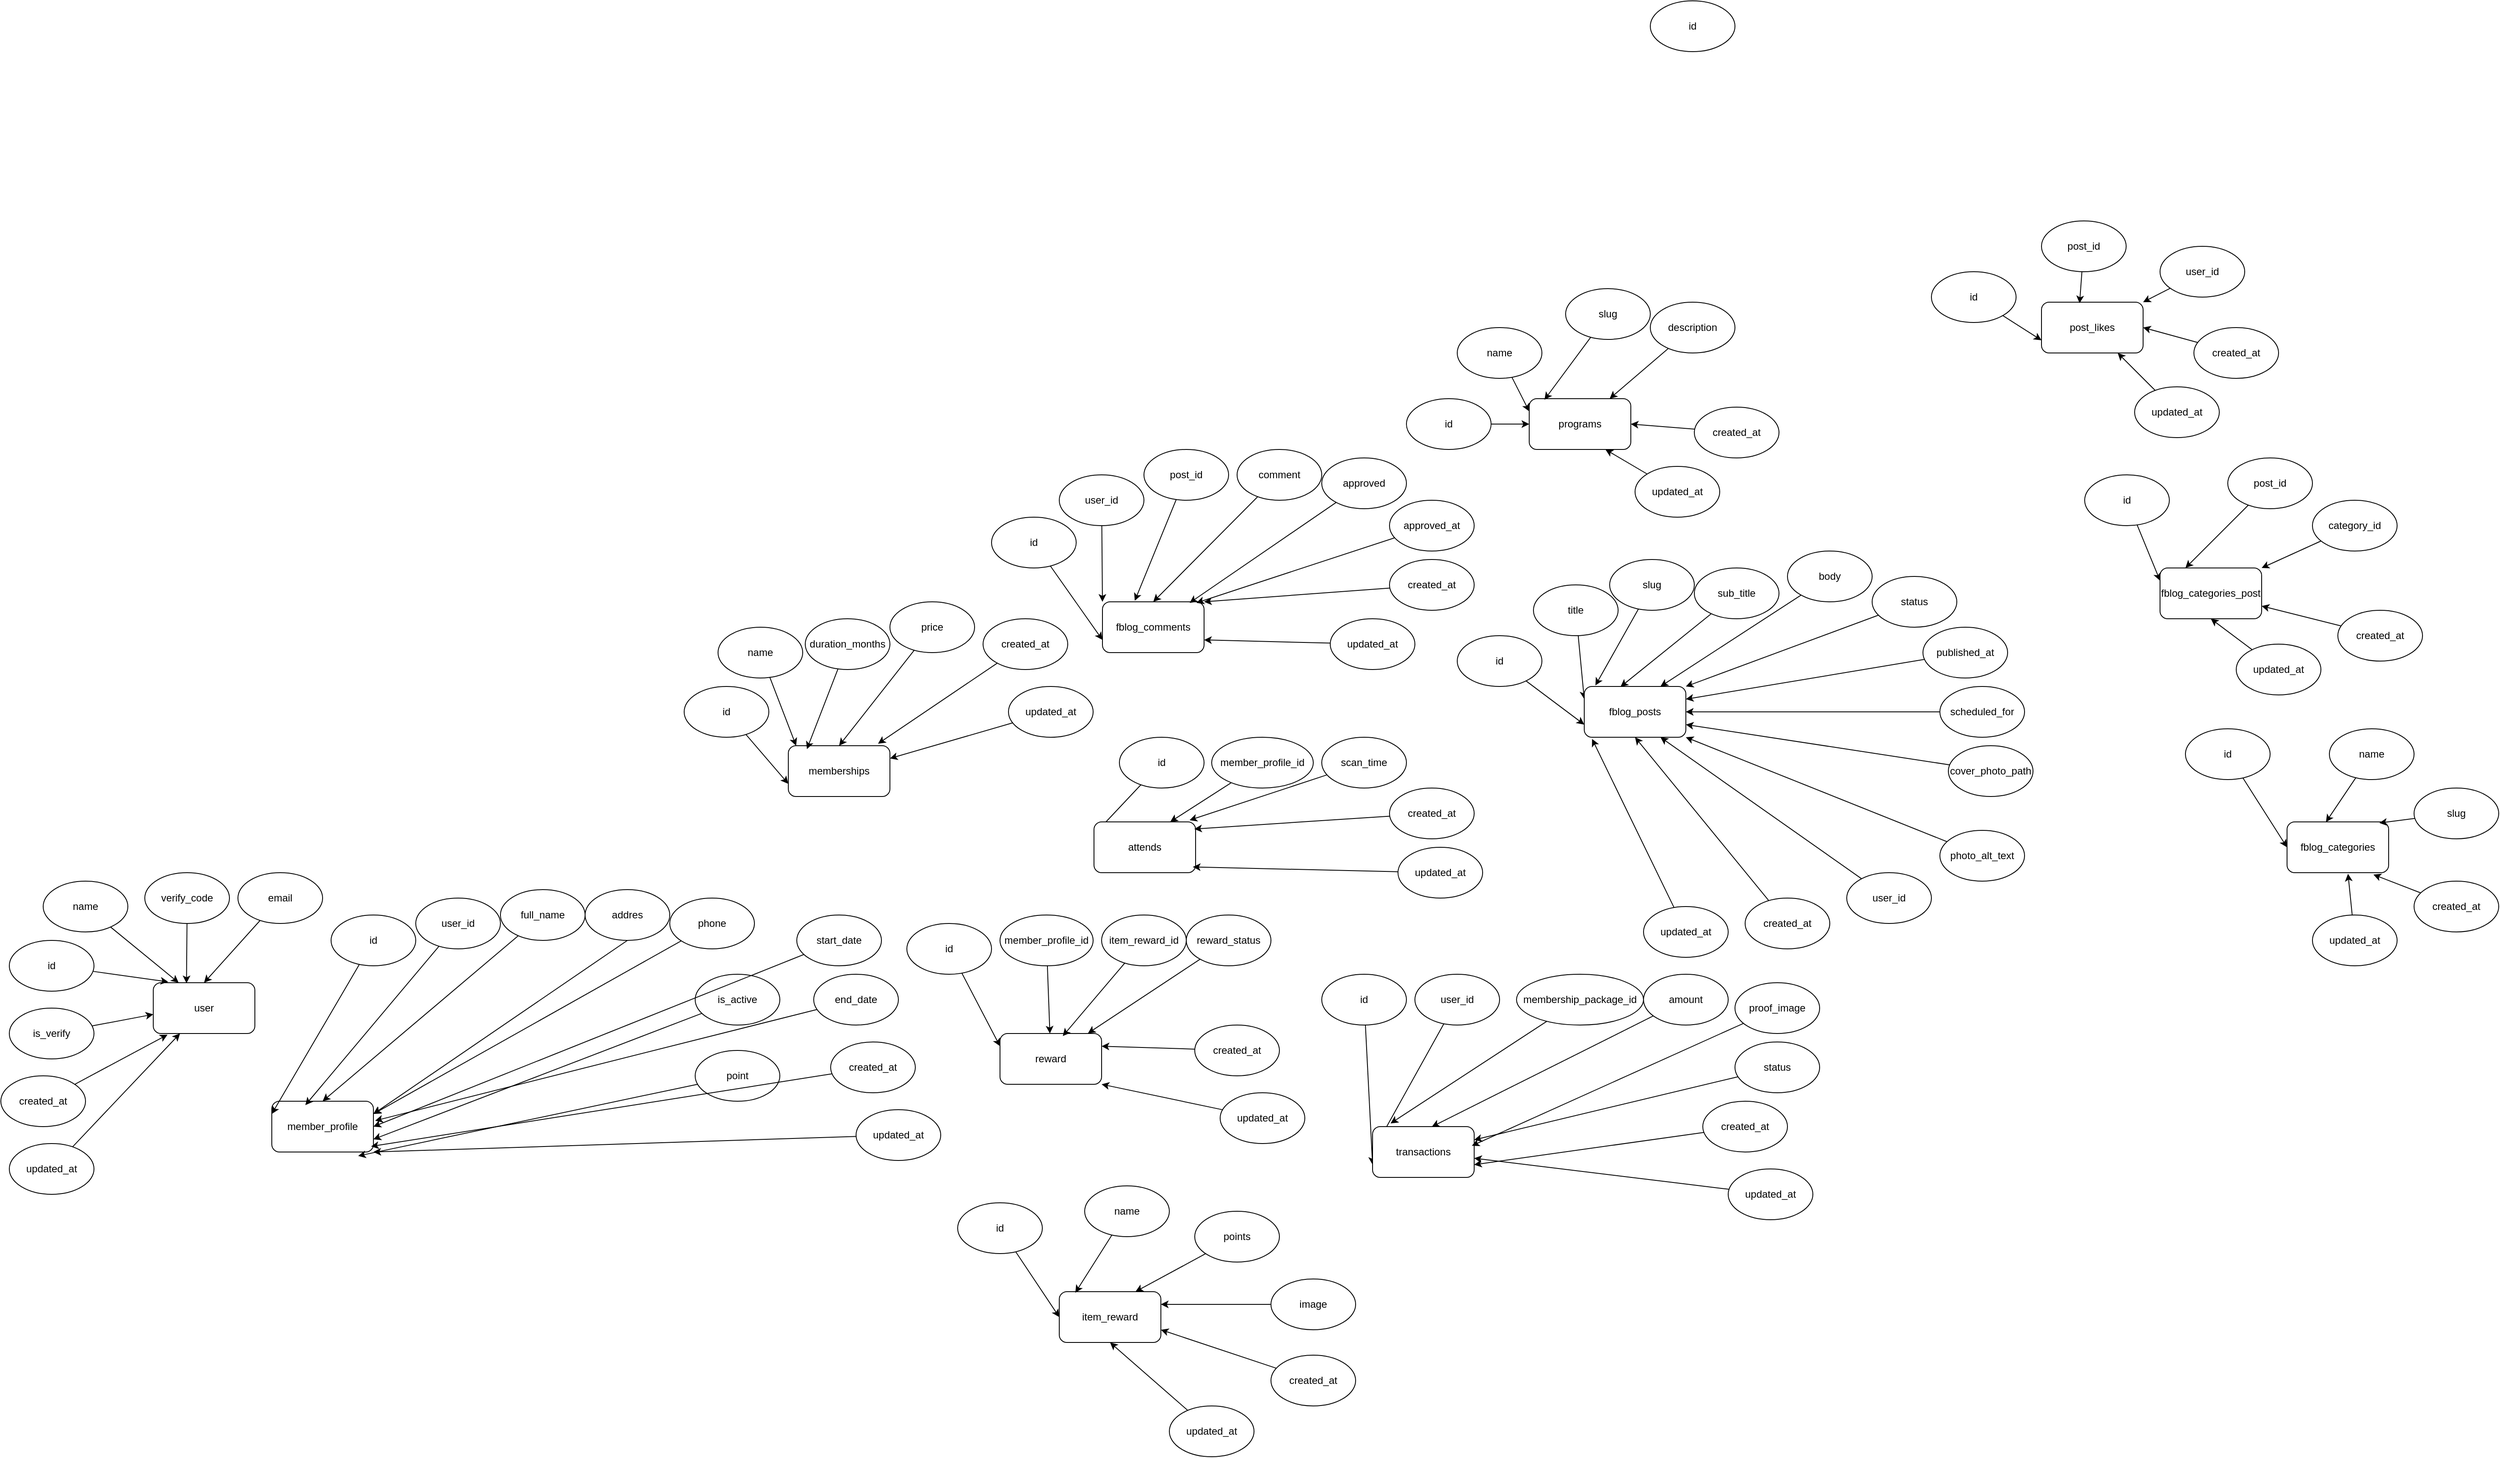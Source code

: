 <mxfile version="27.1.6">
  <diagram name="Halaman-1" id="sII4yR1-26PbtiYNdZBn">
    <mxGraphModel dx="1875" dy="1972" grid="1" gridSize="10" guides="1" tooltips="1" connect="1" arrows="1" fold="1" page="1" pageScale="1" pageWidth="827" pageHeight="1169" math="0" shadow="0">
      <root>
        <mxCell id="0" />
        <mxCell id="1" parent="0" />
        <mxCell id="6OxaUUX_s-rTlsvBRI5T-1" value="user" style="rounded=1;whiteSpace=wrap;html=1;" vertex="1" parent="1">
          <mxGeometry x="200" y="190" width="120" height="60" as="geometry" />
        </mxCell>
        <mxCell id="6OxaUUX_s-rTlsvBRI5T-11" style="rounded=0;orthogonalLoop=1;jettySize=auto;html=1;entryX=0.147;entryY=-0.017;entryDx=0;entryDy=0;entryPerimeter=0;" edge="1" parent="1" source="6OxaUUX_s-rTlsvBRI5T-2" target="6OxaUUX_s-rTlsvBRI5T-1">
          <mxGeometry relative="1" as="geometry">
            <mxPoint x="230" y="200" as="targetPoint" />
          </mxGeometry>
        </mxCell>
        <mxCell id="6OxaUUX_s-rTlsvBRI5T-2" value="id" style="ellipse;whiteSpace=wrap;html=1;" vertex="1" parent="1">
          <mxGeometry x="30" y="140" width="100" height="60" as="geometry" />
        </mxCell>
        <mxCell id="6OxaUUX_s-rTlsvBRI5T-10" style="rounded=0;orthogonalLoop=1;jettySize=auto;html=1;entryX=0.25;entryY=0;entryDx=0;entryDy=0;" edge="1" parent="1" source="6OxaUUX_s-rTlsvBRI5T-3" target="6OxaUUX_s-rTlsvBRI5T-1">
          <mxGeometry relative="1" as="geometry" />
        </mxCell>
        <mxCell id="6OxaUUX_s-rTlsvBRI5T-3" value="name&lt;span style=&quot;color: rgba(0, 0, 0, 0); font-family: monospace; font-size: 0px; text-align: start; text-wrap-mode: nowrap;&quot;&gt;%3CmxGraphModel%3E%3Croot%3E%3CmxCell%20id%3D%220%22%2F%3E%3CmxCell%20id%3D%221%22%20parent%3D%220%22%2F%3E%3CmxCell%20id%3D%222%22%20value%3D%22id%22%20style%3D%22ellipse%3BwhiteSpace%3Dwrap%3Bhtml%3D1%3B%22%20vertex%3D%221%22%20parent%3D%221%22%3E%3CmxGeometry%20x%3D%2270%22%20y%3D%22130%22%20width%3D%22100%22%20height%3D%2260%22%20as%3D%22geometry%22%2F%3E%3C%2FmxCell%3E%3C%2Froot%3E%3C%2FmxGraphModel%3E&lt;/span&gt;" style="ellipse;whiteSpace=wrap;html=1;" vertex="1" parent="1">
          <mxGeometry x="70" y="70" width="100" height="60" as="geometry" />
        </mxCell>
        <mxCell id="6OxaUUX_s-rTlsvBRI5T-9" style="rounded=0;orthogonalLoop=1;jettySize=auto;html=1;entryX=0.5;entryY=0;entryDx=0;entryDy=0;" edge="1" parent="1" source="6OxaUUX_s-rTlsvBRI5T-4" target="6OxaUUX_s-rTlsvBRI5T-1">
          <mxGeometry relative="1" as="geometry" />
        </mxCell>
        <mxCell id="6OxaUUX_s-rTlsvBRI5T-4" value="email" style="ellipse;whiteSpace=wrap;html=1;" vertex="1" parent="1">
          <mxGeometry x="300" y="60" width="100" height="60" as="geometry" />
        </mxCell>
        <mxCell id="6OxaUUX_s-rTlsvBRI5T-5" value="verify_code" style="ellipse;whiteSpace=wrap;html=1;" vertex="1" parent="1">
          <mxGeometry x="190" y="60" width="100" height="60" as="geometry" />
        </mxCell>
        <mxCell id="6OxaUUX_s-rTlsvBRI5T-6" value="is_verify" style="ellipse;whiteSpace=wrap;html=1;" vertex="1" parent="1">
          <mxGeometry x="30" y="220" width="100" height="60" as="geometry" />
        </mxCell>
        <mxCell id="6OxaUUX_s-rTlsvBRI5T-7" value="created_at" style="ellipse;whiteSpace=wrap;html=1;" vertex="1" parent="1">
          <mxGeometry x="20" y="300" width="100" height="60" as="geometry" />
        </mxCell>
        <mxCell id="6OxaUUX_s-rTlsvBRI5T-8" style="rounded=0;orthogonalLoop=1;jettySize=auto;html=1;entryX=0.327;entryY=0.01;entryDx=0;entryDy=0;entryPerimeter=0;" edge="1" parent="1" source="6OxaUUX_s-rTlsvBRI5T-5" target="6OxaUUX_s-rTlsvBRI5T-1">
          <mxGeometry relative="1" as="geometry" />
        </mxCell>
        <mxCell id="6OxaUUX_s-rTlsvBRI5T-12" style="rounded=0;orthogonalLoop=1;jettySize=auto;html=1;entryX=0;entryY=0.623;entryDx=0;entryDy=0;entryPerimeter=0;" edge="1" parent="1" source="6OxaUUX_s-rTlsvBRI5T-6" target="6OxaUUX_s-rTlsvBRI5T-1">
          <mxGeometry relative="1" as="geometry" />
        </mxCell>
        <mxCell id="6OxaUUX_s-rTlsvBRI5T-13" style="rounded=0;orthogonalLoop=1;jettySize=auto;html=1;entryX=0.14;entryY=1.023;entryDx=0;entryDy=0;entryPerimeter=0;" edge="1" parent="1" source="6OxaUUX_s-rTlsvBRI5T-7" target="6OxaUUX_s-rTlsvBRI5T-1">
          <mxGeometry relative="1" as="geometry" />
        </mxCell>
        <mxCell id="6OxaUUX_s-rTlsvBRI5T-14" value="member_profile" style="rounded=1;whiteSpace=wrap;html=1;" vertex="1" parent="1">
          <mxGeometry x="340" y="330" width="120" height="60" as="geometry" />
        </mxCell>
        <mxCell id="6OxaUUX_s-rTlsvBRI5T-28" style="rounded=0;orthogonalLoop=1;jettySize=auto;html=1;entryX=0.33;entryY=0.077;entryDx=0;entryDy=0;entryPerimeter=0;" edge="1" parent="1" source="6OxaUUX_s-rTlsvBRI5T-15" target="6OxaUUX_s-rTlsvBRI5T-14">
          <mxGeometry relative="1" as="geometry" />
        </mxCell>
        <mxCell id="6OxaUUX_s-rTlsvBRI5T-15" value="user_id" style="ellipse;whiteSpace=wrap;html=1;" vertex="1" parent="1">
          <mxGeometry x="510" y="90" width="100" height="60" as="geometry" />
        </mxCell>
        <mxCell id="6OxaUUX_s-rTlsvBRI5T-32" style="rounded=0;orthogonalLoop=1;jettySize=auto;html=1;entryX=1;entryY=0.75;entryDx=0;entryDy=0;" edge="1" parent="1" source="6OxaUUX_s-rTlsvBRI5T-16" target="6OxaUUX_s-rTlsvBRI5T-14">
          <mxGeometry relative="1" as="geometry" />
        </mxCell>
        <mxCell id="6OxaUUX_s-rTlsvBRI5T-16" value="is_active" style="ellipse;whiteSpace=wrap;html=1;" vertex="1" parent="1">
          <mxGeometry x="840" y="180" width="100" height="60" as="geometry" />
        </mxCell>
        <mxCell id="6OxaUUX_s-rTlsvBRI5T-27" style="rounded=0;orthogonalLoop=1;jettySize=auto;html=1;entryX=0;entryY=0.25;entryDx=0;entryDy=0;" edge="1" parent="1" source="6OxaUUX_s-rTlsvBRI5T-17" target="6OxaUUX_s-rTlsvBRI5T-14">
          <mxGeometry relative="1" as="geometry" />
        </mxCell>
        <mxCell id="6OxaUUX_s-rTlsvBRI5T-17" value="id" style="ellipse;whiteSpace=wrap;html=1;" vertex="1" parent="1">
          <mxGeometry x="410" y="110" width="100" height="60" as="geometry" />
        </mxCell>
        <mxCell id="6OxaUUX_s-rTlsvBRI5T-31" style="rounded=0;orthogonalLoop=1;jettySize=auto;html=1;entryX=1;entryY=0.25;entryDx=0;entryDy=0;" edge="1" parent="1" source="6OxaUUX_s-rTlsvBRI5T-18" target="6OxaUUX_s-rTlsvBRI5T-14">
          <mxGeometry relative="1" as="geometry" />
        </mxCell>
        <mxCell id="6OxaUUX_s-rTlsvBRI5T-18" value="phone" style="ellipse;whiteSpace=wrap;html=1;" vertex="1" parent="1">
          <mxGeometry x="810" y="90" width="100" height="60" as="geometry" />
        </mxCell>
        <mxCell id="6OxaUUX_s-rTlsvBRI5T-30" style="rounded=0;orthogonalLoop=1;jettySize=auto;html=1;entryX=1;entryY=0.25;entryDx=0;entryDy=0;exitX=0.5;exitY=1;exitDx=0;exitDy=0;" edge="1" parent="1" source="6OxaUUX_s-rTlsvBRI5T-19" target="6OxaUUX_s-rTlsvBRI5T-14">
          <mxGeometry relative="1" as="geometry" />
        </mxCell>
        <mxCell id="6OxaUUX_s-rTlsvBRI5T-19" value="addres" style="ellipse;whiteSpace=wrap;html=1;" vertex="1" parent="1">
          <mxGeometry x="710" y="80" width="100" height="60" as="geometry" />
        </mxCell>
        <mxCell id="6OxaUUX_s-rTlsvBRI5T-29" style="rounded=0;orthogonalLoop=1;jettySize=auto;html=1;entryX=0.5;entryY=0;entryDx=0;entryDy=0;" edge="1" parent="1" source="6OxaUUX_s-rTlsvBRI5T-20" target="6OxaUUX_s-rTlsvBRI5T-14">
          <mxGeometry relative="1" as="geometry" />
        </mxCell>
        <mxCell id="6OxaUUX_s-rTlsvBRI5T-20" value="full_name" style="ellipse;whiteSpace=wrap;html=1;" vertex="1" parent="1">
          <mxGeometry x="610" y="80" width="100" height="60" as="geometry" />
        </mxCell>
        <mxCell id="6OxaUUX_s-rTlsvBRI5T-52" style="rounded=0;orthogonalLoop=1;jettySize=auto;html=1;entryX=0;entryY=0.25;entryDx=0;entryDy=0;" edge="1" parent="1" source="6OxaUUX_s-rTlsvBRI5T-21" target="6OxaUUX_s-rTlsvBRI5T-38">
          <mxGeometry relative="1" as="geometry" />
        </mxCell>
        <mxCell id="6OxaUUX_s-rTlsvBRI5T-21" value="id" style="ellipse;whiteSpace=wrap;html=1;" vertex="1" parent="1">
          <mxGeometry x="1090" y="120" width="100" height="60" as="geometry" />
        </mxCell>
        <mxCell id="6OxaUUX_s-rTlsvBRI5T-37" style="rounded=0;orthogonalLoop=1;jettySize=auto;html=1;entryX=1;entryY=1;entryDx=0;entryDy=0;" edge="1" parent="1" source="6OxaUUX_s-rTlsvBRI5T-22" target="6OxaUUX_s-rTlsvBRI5T-14">
          <mxGeometry relative="1" as="geometry" />
        </mxCell>
        <mxCell id="6OxaUUX_s-rTlsvBRI5T-22" value="updated_at" style="ellipse;whiteSpace=wrap;html=1;" vertex="1" parent="1">
          <mxGeometry x="1030" y="340" width="100" height="60" as="geometry" />
        </mxCell>
        <mxCell id="6OxaUUX_s-rTlsvBRI5T-23" value="created_at" style="ellipse;whiteSpace=wrap;html=1;" vertex="1" parent="1">
          <mxGeometry x="1000" y="260" width="100" height="60" as="geometry" />
        </mxCell>
        <mxCell id="6OxaUUX_s-rTlsvBRI5T-24" value="end_date" style="ellipse;whiteSpace=wrap;html=1;" vertex="1" parent="1">
          <mxGeometry x="980" y="180" width="100" height="60" as="geometry" />
        </mxCell>
        <mxCell id="6OxaUUX_s-rTlsvBRI5T-34" style="rounded=0;orthogonalLoop=1;jettySize=auto;html=1;entryX=1;entryY=0.5;entryDx=0;entryDy=0;" edge="1" parent="1" source="6OxaUUX_s-rTlsvBRI5T-25" target="6OxaUUX_s-rTlsvBRI5T-14">
          <mxGeometry relative="1" as="geometry" />
        </mxCell>
        <mxCell id="6OxaUUX_s-rTlsvBRI5T-25" value="start_date" style="ellipse;whiteSpace=wrap;html=1;" vertex="1" parent="1">
          <mxGeometry x="960" y="110" width="100" height="60" as="geometry" />
        </mxCell>
        <mxCell id="6OxaUUX_s-rTlsvBRI5T-26" value="point" style="ellipse;whiteSpace=wrap;html=1;" vertex="1" parent="1">
          <mxGeometry x="840" y="270" width="100" height="60" as="geometry" />
        </mxCell>
        <mxCell id="6OxaUUX_s-rTlsvBRI5T-33" style="rounded=0;orthogonalLoop=1;jettySize=auto;html=1;entryX=0.85;entryY=1.077;entryDx=0;entryDy=0;entryPerimeter=0;" edge="1" parent="1" source="6OxaUUX_s-rTlsvBRI5T-26" target="6OxaUUX_s-rTlsvBRI5T-14">
          <mxGeometry relative="1" as="geometry" />
        </mxCell>
        <mxCell id="6OxaUUX_s-rTlsvBRI5T-35" style="rounded=0;orthogonalLoop=1;jettySize=auto;html=1;entryX=1.017;entryY=0.383;entryDx=0;entryDy=0;entryPerimeter=0;" edge="1" parent="1" source="6OxaUUX_s-rTlsvBRI5T-24" target="6OxaUUX_s-rTlsvBRI5T-14">
          <mxGeometry relative="1" as="geometry" />
        </mxCell>
        <mxCell id="6OxaUUX_s-rTlsvBRI5T-36" style="rounded=0;orthogonalLoop=1;jettySize=auto;html=1;entryX=0.977;entryY=0.89;entryDx=0;entryDy=0;entryPerimeter=0;" edge="1" parent="1" source="6OxaUUX_s-rTlsvBRI5T-23" target="6OxaUUX_s-rTlsvBRI5T-14">
          <mxGeometry relative="1" as="geometry" />
        </mxCell>
        <mxCell id="6OxaUUX_s-rTlsvBRI5T-38" value="reward" style="rounded=1;whiteSpace=wrap;html=1;" vertex="1" parent="1">
          <mxGeometry x="1200" y="250" width="120" height="60" as="geometry" />
        </mxCell>
        <mxCell id="6OxaUUX_s-rTlsvBRI5T-51" style="rounded=0;orthogonalLoop=1;jettySize=auto;html=1;" edge="1" parent="1" source="6OxaUUX_s-rTlsvBRI5T-39" target="6OxaUUX_s-rTlsvBRI5T-38">
          <mxGeometry relative="1" as="geometry" />
        </mxCell>
        <mxCell id="6OxaUUX_s-rTlsvBRI5T-39" value="member_profile_id" style="ellipse;whiteSpace=wrap;html=1;" vertex="1" parent="1">
          <mxGeometry x="1200" y="110" width="110" height="60" as="geometry" />
        </mxCell>
        <mxCell id="6OxaUUX_s-rTlsvBRI5T-64" style="rounded=0;orthogonalLoop=1;jettySize=auto;html=1;entryX=0;entryY=0.5;entryDx=0;entryDy=0;" edge="1" parent="1" source="6OxaUUX_s-rTlsvBRI5T-40" target="6OxaUUX_s-rTlsvBRI5T-53">
          <mxGeometry relative="1" as="geometry" />
        </mxCell>
        <mxCell id="6OxaUUX_s-rTlsvBRI5T-40" value="user_id" style="ellipse;whiteSpace=wrap;html=1;" vertex="1" parent="1">
          <mxGeometry x="1690" y="180" width="100" height="60" as="geometry" />
        </mxCell>
        <mxCell id="6OxaUUX_s-rTlsvBRI5T-41" value="duration_months" style="ellipse;whiteSpace=wrap;html=1;" vertex="1" parent="1">
          <mxGeometry x="970" y="-240" width="100" height="60" as="geometry" />
        </mxCell>
        <mxCell id="6OxaUUX_s-rTlsvBRI5T-63" style="rounded=0;orthogonalLoop=1;jettySize=auto;html=1;entryX=0;entryY=0.75;entryDx=0;entryDy=0;" edge="1" parent="1" source="6OxaUUX_s-rTlsvBRI5T-42" target="6OxaUUX_s-rTlsvBRI5T-53">
          <mxGeometry relative="1" as="geometry" />
        </mxCell>
        <mxCell id="6OxaUUX_s-rTlsvBRI5T-42" value="id" style="ellipse;whiteSpace=wrap;html=1;" vertex="1" parent="1">
          <mxGeometry x="1580" y="180" width="100" height="60" as="geometry" />
        </mxCell>
        <mxCell id="6OxaUUX_s-rTlsvBRI5T-43" value="reward_status" style="ellipse;whiteSpace=wrap;html=1;" vertex="1" parent="1">
          <mxGeometry x="1420" y="110" width="100" height="60" as="geometry" />
        </mxCell>
        <mxCell id="6OxaUUX_s-rTlsvBRI5T-44" value="item_reward_id" style="ellipse;whiteSpace=wrap;html=1;" vertex="1" parent="1">
          <mxGeometry x="1320" y="110" width="100" height="60" as="geometry" />
        </mxCell>
        <mxCell id="6OxaUUX_s-rTlsvBRI5T-48" style="rounded=0;orthogonalLoop=1;jettySize=auto;html=1;entryX=1;entryY=1;entryDx=0;entryDy=0;" edge="1" parent="1" source="6OxaUUX_s-rTlsvBRI5T-45" target="6OxaUUX_s-rTlsvBRI5T-38">
          <mxGeometry relative="1" as="geometry" />
        </mxCell>
        <mxCell id="6OxaUUX_s-rTlsvBRI5T-45" value="updated_at" style="ellipse;whiteSpace=wrap;html=1;" vertex="1" parent="1">
          <mxGeometry x="1460" y="320" width="100" height="60" as="geometry" />
        </mxCell>
        <mxCell id="6OxaUUX_s-rTlsvBRI5T-47" style="rounded=0;orthogonalLoop=1;jettySize=auto;html=1;entryX=1;entryY=0.25;entryDx=0;entryDy=0;" edge="1" parent="1" source="6OxaUUX_s-rTlsvBRI5T-46" target="6OxaUUX_s-rTlsvBRI5T-38">
          <mxGeometry relative="1" as="geometry" />
        </mxCell>
        <mxCell id="6OxaUUX_s-rTlsvBRI5T-46" value="created_at" style="ellipse;whiteSpace=wrap;html=1;" vertex="1" parent="1">
          <mxGeometry x="1430" y="240" width="100" height="60" as="geometry" />
        </mxCell>
        <mxCell id="6OxaUUX_s-rTlsvBRI5T-49" style="rounded=0;orthogonalLoop=1;jettySize=auto;html=1;entryX=0.865;entryY=-0.003;entryDx=0;entryDy=0;entryPerimeter=0;" edge="1" parent="1" source="6OxaUUX_s-rTlsvBRI5T-43" target="6OxaUUX_s-rTlsvBRI5T-38">
          <mxGeometry relative="1" as="geometry" />
        </mxCell>
        <mxCell id="6OxaUUX_s-rTlsvBRI5T-50" style="rounded=0;orthogonalLoop=1;jettySize=auto;html=1;entryX=0.618;entryY=0.05;entryDx=0;entryDy=0;entryPerimeter=0;" edge="1" parent="1" source="6OxaUUX_s-rTlsvBRI5T-44" target="6OxaUUX_s-rTlsvBRI5T-38">
          <mxGeometry relative="1" as="geometry" />
        </mxCell>
        <mxCell id="6OxaUUX_s-rTlsvBRI5T-53" value="transactions" style="rounded=1;whiteSpace=wrap;html=1;" vertex="1" parent="1">
          <mxGeometry x="1640" y="360" width="120" height="60" as="geometry" />
        </mxCell>
        <mxCell id="6OxaUUX_s-rTlsvBRI5T-54" value="post_id" style="ellipse;whiteSpace=wrap;html=1;" vertex="1" parent="1">
          <mxGeometry x="1370" y="-440" width="100" height="60" as="geometry" />
        </mxCell>
        <mxCell id="6OxaUUX_s-rTlsvBRI5T-89" style="rounded=0;orthogonalLoop=1;jettySize=auto;html=1;entryX=0.5;entryY=0;entryDx=0;entryDy=0;" edge="1" parent="1" source="6OxaUUX_s-rTlsvBRI5T-55" target="6OxaUUX_s-rTlsvBRI5T-71">
          <mxGeometry relative="1" as="geometry" />
        </mxCell>
        <mxCell id="6OxaUUX_s-rTlsvBRI5T-55" value="price" style="ellipse;whiteSpace=wrap;html=1;" vertex="1" parent="1">
          <mxGeometry x="1070" y="-260" width="100" height="60" as="geometry" />
        </mxCell>
        <mxCell id="6OxaUUX_s-rTlsvBRI5T-68" style="rounded=0;orthogonalLoop=1;jettySize=auto;html=1;" edge="1" parent="1" source="6OxaUUX_s-rTlsvBRI5T-57" target="6OxaUUX_s-rTlsvBRI5T-53">
          <mxGeometry relative="1" as="geometry">
            <mxPoint x="1870" y="320" as="targetPoint" />
          </mxGeometry>
        </mxCell>
        <mxCell id="6OxaUUX_s-rTlsvBRI5T-57" value="status" style="ellipse;whiteSpace=wrap;html=1;" vertex="1" parent="1">
          <mxGeometry x="2068" y="260" width="100" height="60" as="geometry" />
        </mxCell>
        <mxCell id="6OxaUUX_s-rTlsvBRI5T-58" value="proof_image" style="ellipse;whiteSpace=wrap;html=1;" vertex="1" parent="1">
          <mxGeometry x="2068" y="190" width="100" height="60" as="geometry" />
        </mxCell>
        <mxCell id="6OxaUUX_s-rTlsvBRI5T-59" value="amount" style="ellipse;whiteSpace=wrap;html=1;" vertex="1" parent="1">
          <mxGeometry x="1960" y="180" width="100" height="60" as="geometry" />
        </mxCell>
        <mxCell id="6OxaUUX_s-rTlsvBRI5T-60" value="membership_package_id" style="ellipse;whiteSpace=wrap;html=1;" vertex="1" parent="1">
          <mxGeometry x="1810" y="180" width="150" height="60" as="geometry" />
        </mxCell>
        <mxCell id="6OxaUUX_s-rTlsvBRI5T-69" style="rounded=0;orthogonalLoop=1;jettySize=auto;html=1;entryX=1;entryY=0.75;entryDx=0;entryDy=0;" edge="1" parent="1" source="6OxaUUX_s-rTlsvBRI5T-61" target="6OxaUUX_s-rTlsvBRI5T-53">
          <mxGeometry relative="1" as="geometry" />
        </mxCell>
        <mxCell id="6OxaUUX_s-rTlsvBRI5T-61" value="created_at" style="ellipse;whiteSpace=wrap;html=1;" vertex="1" parent="1">
          <mxGeometry x="2030" y="330" width="100" height="60" as="geometry" />
        </mxCell>
        <mxCell id="6OxaUUX_s-rTlsvBRI5T-70" style="rounded=0;orthogonalLoop=1;jettySize=auto;html=1;" edge="1" parent="1" source="6OxaUUX_s-rTlsvBRI5T-62" target="6OxaUUX_s-rTlsvBRI5T-53">
          <mxGeometry relative="1" as="geometry" />
        </mxCell>
        <mxCell id="6OxaUUX_s-rTlsvBRI5T-62" value="updated_at" style="ellipse;whiteSpace=wrap;html=1;" vertex="1" parent="1">
          <mxGeometry x="2060" y="410" width="100" height="60" as="geometry" />
        </mxCell>
        <mxCell id="6OxaUUX_s-rTlsvBRI5T-65" style="rounded=0;orthogonalLoop=1;jettySize=auto;html=1;entryX=0.177;entryY=-0.063;entryDx=0;entryDy=0;entryPerimeter=0;" edge="1" parent="1" source="6OxaUUX_s-rTlsvBRI5T-60" target="6OxaUUX_s-rTlsvBRI5T-53">
          <mxGeometry relative="1" as="geometry" />
        </mxCell>
        <mxCell id="6OxaUUX_s-rTlsvBRI5T-66" style="rounded=0;orthogonalLoop=1;jettySize=auto;html=1;entryX=0.583;entryY=0.003;entryDx=0;entryDy=0;entryPerimeter=0;" edge="1" parent="1" source="6OxaUUX_s-rTlsvBRI5T-59" target="6OxaUUX_s-rTlsvBRI5T-53">
          <mxGeometry relative="1" as="geometry" />
        </mxCell>
        <mxCell id="6OxaUUX_s-rTlsvBRI5T-67" style="rounded=0;orthogonalLoop=1;jettySize=auto;html=1;entryX=0.977;entryY=0.377;entryDx=0;entryDy=0;entryPerimeter=0;" edge="1" parent="1" source="6OxaUUX_s-rTlsvBRI5T-58" target="6OxaUUX_s-rTlsvBRI5T-53">
          <mxGeometry relative="1" as="geometry" />
        </mxCell>
        <mxCell id="6OxaUUX_s-rTlsvBRI5T-71" value="memberships" style="rounded=1;whiteSpace=wrap;html=1;" vertex="1" parent="1">
          <mxGeometry x="950" y="-90" width="120" height="60" as="geometry" />
        </mxCell>
        <mxCell id="6OxaUUX_s-rTlsvBRI5T-86" style="rounded=0;orthogonalLoop=1;jettySize=auto;html=1;entryX=0;entryY=0.75;entryDx=0;entryDy=0;" edge="1" parent="1" source="6OxaUUX_s-rTlsvBRI5T-72" target="6OxaUUX_s-rTlsvBRI5T-71">
          <mxGeometry relative="1" as="geometry" />
        </mxCell>
        <mxCell id="6OxaUUX_s-rTlsvBRI5T-72" value="id" style="ellipse;whiteSpace=wrap;html=1;" vertex="1" parent="1">
          <mxGeometry x="827" y="-160" width="100" height="60" as="geometry" />
        </mxCell>
        <mxCell id="6OxaUUX_s-rTlsvBRI5T-87" style="rounded=0;orthogonalLoop=1;jettySize=auto;html=1;entryX=0.077;entryY=0;entryDx=0;entryDy=0;entryPerimeter=0;" edge="1" parent="1" source="6OxaUUX_s-rTlsvBRI5T-73" target="6OxaUUX_s-rTlsvBRI5T-71">
          <mxGeometry relative="1" as="geometry" />
        </mxCell>
        <mxCell id="6OxaUUX_s-rTlsvBRI5T-73" value="name&lt;span style=&quot;color: rgba(0, 0, 0, 0); font-family: monospace; font-size: 0px; text-align: start; text-wrap-mode: nowrap;&quot;&gt;%3CmxGraphModel%3E%3Croot%3E%3CmxCell%20id%3D%220%22%2F%3E%3CmxCell%20id%3D%221%22%20parent%3D%220%22%2F%3E%3CmxCell%20id%3D%222%22%20value%3D%22id%22%20style%3D%22ellipse%3BwhiteSpace%3Dwrap%3Bhtml%3D1%3B%22%20vertex%3D%221%22%20parent%3D%221%22%3E%3CmxGeometry%20x%3D%2270%22%20y%3D%22130%22%20width%3D%22100%22%20height%3D%2260%22%20as%3D%22geometry%22%2F%3E%3C%2FmxCell%3E%3C%2Froot%3E%3C%2FmxGraphModel%3E&lt;/span&gt;" style="ellipse;whiteSpace=wrap;html=1;" vertex="1" parent="1">
          <mxGeometry x="867" y="-230" width="100" height="60" as="geometry" />
        </mxCell>
        <mxCell id="6OxaUUX_s-rTlsvBRI5T-75" style="rounded=0;orthogonalLoop=1;jettySize=auto;html=1;" edge="1" parent="1" source="6OxaUUX_s-rTlsvBRI5T-74" target="6OxaUUX_s-rTlsvBRI5T-1">
          <mxGeometry relative="1" as="geometry" />
        </mxCell>
        <mxCell id="6OxaUUX_s-rTlsvBRI5T-74" value="updated_at" style="ellipse;whiteSpace=wrap;html=1;" vertex="1" parent="1">
          <mxGeometry x="30" y="380" width="100" height="60" as="geometry" />
        </mxCell>
        <mxCell id="6OxaUUX_s-rTlsvBRI5T-116" style="rounded=0;orthogonalLoop=1;jettySize=auto;html=1;entryX=0.5;entryY=0;entryDx=0;entryDy=0;" edge="1" parent="1" source="6OxaUUX_s-rTlsvBRI5T-76" target="6OxaUUX_s-rTlsvBRI5T-98">
          <mxGeometry relative="1" as="geometry" />
        </mxCell>
        <mxCell id="6OxaUUX_s-rTlsvBRI5T-76" value="comment" style="ellipse;whiteSpace=wrap;html=1;" vertex="1" parent="1">
          <mxGeometry x="1480" y="-440" width="100" height="60" as="geometry" />
        </mxCell>
        <mxCell id="6OxaUUX_s-rTlsvBRI5T-114" style="rounded=0;orthogonalLoop=1;jettySize=auto;html=1;entryX=0;entryY=0;entryDx=0;entryDy=0;" edge="1" parent="1" source="6OxaUUX_s-rTlsvBRI5T-77" target="6OxaUUX_s-rTlsvBRI5T-98">
          <mxGeometry relative="1" as="geometry" />
        </mxCell>
        <mxCell id="6OxaUUX_s-rTlsvBRI5T-77" value="user_id" style="ellipse;whiteSpace=wrap;html=1;" vertex="1" parent="1">
          <mxGeometry x="1270" y="-410" width="100" height="60" as="geometry" />
        </mxCell>
        <mxCell id="6OxaUUX_s-rTlsvBRI5T-78" value="scan_time" style="ellipse;whiteSpace=wrap;html=1;" vertex="1" parent="1">
          <mxGeometry x="1580" y="-100" width="100" height="60" as="geometry" />
        </mxCell>
        <mxCell id="6OxaUUX_s-rTlsvBRI5T-79" value="updated_at" style="ellipse;whiteSpace=wrap;html=1;" vertex="1" parent="1">
          <mxGeometry x="1670" y="30" width="100" height="60" as="geometry" />
        </mxCell>
        <mxCell id="6OxaUUX_s-rTlsvBRI5T-80" value="created_at" style="ellipse;whiteSpace=wrap;html=1;" vertex="1" parent="1">
          <mxGeometry x="1660" y="-40" width="100" height="60" as="geometry" />
        </mxCell>
        <mxCell id="6OxaUUX_s-rTlsvBRI5T-113" style="rounded=0;orthogonalLoop=1;jettySize=auto;html=1;entryX=0;entryY=0.75;entryDx=0;entryDy=0;" edge="1" parent="1" source="6OxaUUX_s-rTlsvBRI5T-81" target="6OxaUUX_s-rTlsvBRI5T-98">
          <mxGeometry relative="1" as="geometry" />
        </mxCell>
        <mxCell id="6OxaUUX_s-rTlsvBRI5T-81" value="id" style="ellipse;whiteSpace=wrap;html=1;" vertex="1" parent="1">
          <mxGeometry x="1190" y="-360" width="100" height="60" as="geometry" />
        </mxCell>
        <mxCell id="6OxaUUX_s-rTlsvBRI5T-93" style="rounded=0;orthogonalLoop=1;jettySize=auto;html=1;entryX=0;entryY=0.25;entryDx=0;entryDy=0;" edge="1" parent="1" source="6OxaUUX_s-rTlsvBRI5T-82" target="6OxaUUX_s-rTlsvBRI5T-92">
          <mxGeometry relative="1" as="geometry" />
        </mxCell>
        <mxCell id="6OxaUUX_s-rTlsvBRI5T-82" value="id" style="ellipse;whiteSpace=wrap;html=1;" vertex="1" parent="1">
          <mxGeometry x="1341" y="-100" width="100" height="60" as="geometry" />
        </mxCell>
        <mxCell id="6OxaUUX_s-rTlsvBRI5T-94" style="rounded=0;orthogonalLoop=1;jettySize=auto;html=1;entryX=0.75;entryY=0;entryDx=0;entryDy=0;" edge="1" parent="1" source="6OxaUUX_s-rTlsvBRI5T-83" target="6OxaUUX_s-rTlsvBRI5T-92">
          <mxGeometry relative="1" as="geometry" />
        </mxCell>
        <mxCell id="6OxaUUX_s-rTlsvBRI5T-83" value="member_profile_id" style="ellipse;whiteSpace=wrap;html=1;" vertex="1" parent="1">
          <mxGeometry x="1450" y="-100" width="120" height="60" as="geometry" />
        </mxCell>
        <mxCell id="6OxaUUX_s-rTlsvBRI5T-84" value="created_at" style="ellipse;whiteSpace=wrap;html=1;" vertex="1" parent="1">
          <mxGeometry x="1180" y="-240" width="100" height="60" as="geometry" />
        </mxCell>
        <mxCell id="6OxaUUX_s-rTlsvBRI5T-91" style="rounded=0;orthogonalLoop=1;jettySize=auto;html=1;entryX=1;entryY=0.25;entryDx=0;entryDy=0;" edge="1" parent="1" source="6OxaUUX_s-rTlsvBRI5T-85" target="6OxaUUX_s-rTlsvBRI5T-71">
          <mxGeometry relative="1" as="geometry" />
        </mxCell>
        <mxCell id="6OxaUUX_s-rTlsvBRI5T-85" value="updated_at" style="ellipse;whiteSpace=wrap;html=1;" vertex="1" parent="1">
          <mxGeometry x="1210" y="-160" width="100" height="60" as="geometry" />
        </mxCell>
        <mxCell id="6OxaUUX_s-rTlsvBRI5T-88" style="rounded=0;orthogonalLoop=1;jettySize=auto;html=1;entryX=0.183;entryY=0.067;entryDx=0;entryDy=0;entryPerimeter=0;" edge="1" parent="1" source="6OxaUUX_s-rTlsvBRI5T-41" target="6OxaUUX_s-rTlsvBRI5T-71">
          <mxGeometry relative="1" as="geometry" />
        </mxCell>
        <mxCell id="6OxaUUX_s-rTlsvBRI5T-90" style="rounded=0;orthogonalLoop=1;jettySize=auto;html=1;entryX=0.883;entryY=-0.04;entryDx=0;entryDy=0;entryPerimeter=0;" edge="1" parent="1" source="6OxaUUX_s-rTlsvBRI5T-84" target="6OxaUUX_s-rTlsvBRI5T-71">
          <mxGeometry relative="1" as="geometry" />
        </mxCell>
        <mxCell id="6OxaUUX_s-rTlsvBRI5T-92" value="attends" style="rounded=1;whiteSpace=wrap;html=1;" vertex="1" parent="1">
          <mxGeometry x="1311" width="120" height="60" as="geometry" />
        </mxCell>
        <mxCell id="6OxaUUX_s-rTlsvBRI5T-95" style="rounded=0;orthogonalLoop=1;jettySize=auto;html=1;entryX=0.94;entryY=-0.033;entryDx=0;entryDy=0;entryPerimeter=0;" edge="1" parent="1" source="6OxaUUX_s-rTlsvBRI5T-78" target="6OxaUUX_s-rTlsvBRI5T-92">
          <mxGeometry relative="1" as="geometry" />
        </mxCell>
        <mxCell id="6OxaUUX_s-rTlsvBRI5T-96" style="rounded=0;orthogonalLoop=1;jettySize=auto;html=1;entryX=0.987;entryY=0.14;entryDx=0;entryDy=0;entryPerimeter=0;" edge="1" parent="1" source="6OxaUUX_s-rTlsvBRI5T-80" target="6OxaUUX_s-rTlsvBRI5T-92">
          <mxGeometry relative="1" as="geometry" />
        </mxCell>
        <mxCell id="6OxaUUX_s-rTlsvBRI5T-97" style="rounded=0;orthogonalLoop=1;jettySize=auto;html=1;entryX=0.973;entryY=0.887;entryDx=0;entryDy=0;entryPerimeter=0;" edge="1" parent="1" source="6OxaUUX_s-rTlsvBRI5T-79" target="6OxaUUX_s-rTlsvBRI5T-92">
          <mxGeometry relative="1" as="geometry" />
        </mxCell>
        <mxCell id="6OxaUUX_s-rTlsvBRI5T-98" value="fblog_comments" style="rounded=1;whiteSpace=wrap;html=1;" vertex="1" parent="1">
          <mxGeometry x="1321" y="-260" width="120" height="60" as="geometry" />
        </mxCell>
        <mxCell id="6OxaUUX_s-rTlsvBRI5T-133" style="rounded=0;orthogonalLoop=1;jettySize=auto;html=1;entryX=0.75;entryY=0;entryDx=0;entryDy=0;" edge="1" parent="1" source="6OxaUUX_s-rTlsvBRI5T-99" target="6OxaUUX_s-rTlsvBRI5T-121">
          <mxGeometry relative="1" as="geometry" />
        </mxCell>
        <mxCell id="6OxaUUX_s-rTlsvBRI5T-99" value="body" style="ellipse;whiteSpace=wrap;html=1;" vertex="1" parent="1">
          <mxGeometry x="2130" y="-320" width="100" height="60" as="geometry" />
        </mxCell>
        <mxCell id="6OxaUUX_s-rTlsvBRI5T-137" style="rounded=0;orthogonalLoop=1;jettySize=auto;html=1;entryX=1;entryY=0.75;entryDx=0;entryDy=0;" edge="1" parent="1" source="6OxaUUX_s-rTlsvBRI5T-100" target="6OxaUUX_s-rTlsvBRI5T-121">
          <mxGeometry relative="1" as="geometry" />
        </mxCell>
        <mxCell id="6OxaUUX_s-rTlsvBRI5T-100" value="cover_photo_path" style="ellipse;whiteSpace=wrap;html=1;" vertex="1" parent="1">
          <mxGeometry x="2320" y="-90" width="100" height="60" as="geometry" />
        </mxCell>
        <mxCell id="6OxaUUX_s-rTlsvBRI5T-101" value="approved" style="ellipse;whiteSpace=wrap;html=1;" vertex="1" parent="1">
          <mxGeometry x="1580" y="-430" width="100" height="60" as="geometry" />
        </mxCell>
        <mxCell id="6OxaUUX_s-rTlsvBRI5T-102" value="approved_at" style="ellipse;whiteSpace=wrap;html=1;" vertex="1" parent="1">
          <mxGeometry x="1660" y="-380" width="100" height="60" as="geometry" />
        </mxCell>
        <mxCell id="6OxaUUX_s-rTlsvBRI5T-136" style="rounded=0;orthogonalLoop=1;jettySize=auto;html=1;entryX=1;entryY=0.5;entryDx=0;entryDy=0;" edge="1" parent="1" source="6OxaUUX_s-rTlsvBRI5T-103" target="6OxaUUX_s-rTlsvBRI5T-121">
          <mxGeometry relative="1" as="geometry" />
        </mxCell>
        <mxCell id="6OxaUUX_s-rTlsvBRI5T-103" value="scheduled_for" style="ellipse;whiteSpace=wrap;html=1;" vertex="1" parent="1">
          <mxGeometry x="2310" y="-160" width="100" height="60" as="geometry" />
        </mxCell>
        <mxCell id="6OxaUUX_s-rTlsvBRI5T-135" style="rounded=0;orthogonalLoop=1;jettySize=auto;html=1;entryX=1;entryY=0.25;entryDx=0;entryDy=0;" edge="1" parent="1" source="6OxaUUX_s-rTlsvBRI5T-104" target="6OxaUUX_s-rTlsvBRI5T-121">
          <mxGeometry relative="1" as="geometry" />
        </mxCell>
        <mxCell id="6OxaUUX_s-rTlsvBRI5T-104" value="published_at" style="ellipse;whiteSpace=wrap;html=1;" vertex="1" parent="1">
          <mxGeometry x="2290" y="-230" width="100" height="60" as="geometry" />
        </mxCell>
        <mxCell id="6OxaUUX_s-rTlsvBRI5T-134" style="rounded=0;orthogonalLoop=1;jettySize=auto;html=1;entryX=1;entryY=0;entryDx=0;entryDy=0;" edge="1" parent="1" source="6OxaUUX_s-rTlsvBRI5T-105" target="6OxaUUX_s-rTlsvBRI5T-121">
          <mxGeometry relative="1" as="geometry" />
        </mxCell>
        <mxCell id="6OxaUUX_s-rTlsvBRI5T-105" value="status" style="ellipse;whiteSpace=wrap;html=1;" vertex="1" parent="1">
          <mxGeometry x="2230" y="-290" width="100" height="60" as="geometry" />
        </mxCell>
        <mxCell id="6OxaUUX_s-rTlsvBRI5T-129" style="rounded=0;orthogonalLoop=1;jettySize=auto;html=1;entryX=0;entryY=0.25;entryDx=0;entryDy=0;" edge="1" parent="1" source="6OxaUUX_s-rTlsvBRI5T-106" target="6OxaUUX_s-rTlsvBRI5T-121">
          <mxGeometry relative="1" as="geometry" />
        </mxCell>
        <mxCell id="6OxaUUX_s-rTlsvBRI5T-106" value="title" style="ellipse;whiteSpace=wrap;html=1;" vertex="1" parent="1">
          <mxGeometry x="1830" y="-280" width="100" height="60" as="geometry" />
        </mxCell>
        <mxCell id="6OxaUUX_s-rTlsvBRI5T-107" value="sub_title" style="ellipse;whiteSpace=wrap;html=1;" vertex="1" parent="1">
          <mxGeometry x="2020" y="-300" width="100" height="60" as="geometry" />
        </mxCell>
        <mxCell id="6OxaUUX_s-rTlsvBRI5T-128" style="rounded=0;orthogonalLoop=1;jettySize=auto;html=1;entryX=0;entryY=0.75;entryDx=0;entryDy=0;" edge="1" parent="1" source="6OxaUUX_s-rTlsvBRI5T-108" target="6OxaUUX_s-rTlsvBRI5T-121">
          <mxGeometry relative="1" as="geometry" />
        </mxCell>
        <mxCell id="6OxaUUX_s-rTlsvBRI5T-108" value="id" style="ellipse;whiteSpace=wrap;html=1;" vertex="1" parent="1">
          <mxGeometry x="1740" y="-220" width="100" height="60" as="geometry" />
        </mxCell>
        <mxCell id="6OxaUUX_s-rTlsvBRI5T-139" style="rounded=0;orthogonalLoop=1;jettySize=auto;html=1;entryX=0.75;entryY=1;entryDx=0;entryDy=0;" edge="1" parent="1" source="6OxaUUX_s-rTlsvBRI5T-109" target="6OxaUUX_s-rTlsvBRI5T-121">
          <mxGeometry relative="1" as="geometry" />
        </mxCell>
        <mxCell id="6OxaUUX_s-rTlsvBRI5T-109" value="user_id" style="ellipse;whiteSpace=wrap;html=1;" vertex="1" parent="1">
          <mxGeometry x="2200" y="60" width="100" height="60" as="geometry" />
        </mxCell>
        <mxCell id="6OxaUUX_s-rTlsvBRI5T-110" value="slug" style="ellipse;whiteSpace=wrap;html=1;" vertex="1" parent="1">
          <mxGeometry x="1920" y="-310" width="100" height="60" as="geometry" />
        </mxCell>
        <mxCell id="6OxaUUX_s-rTlsvBRI5T-119" style="rounded=0;orthogonalLoop=1;jettySize=auto;html=1;entryX=1;entryY=0;entryDx=0;entryDy=0;" edge="1" parent="1" source="6OxaUUX_s-rTlsvBRI5T-111" target="6OxaUUX_s-rTlsvBRI5T-98">
          <mxGeometry relative="1" as="geometry" />
        </mxCell>
        <mxCell id="6OxaUUX_s-rTlsvBRI5T-111" value="created_at" style="ellipse;whiteSpace=wrap;html=1;" vertex="1" parent="1">
          <mxGeometry x="1660" y="-310" width="100" height="60" as="geometry" />
        </mxCell>
        <mxCell id="6OxaUUX_s-rTlsvBRI5T-120" style="rounded=0;orthogonalLoop=1;jettySize=auto;html=1;entryX=1;entryY=0.75;entryDx=0;entryDy=0;" edge="1" parent="1" source="6OxaUUX_s-rTlsvBRI5T-112" target="6OxaUUX_s-rTlsvBRI5T-98">
          <mxGeometry relative="1" as="geometry" />
        </mxCell>
        <mxCell id="6OxaUUX_s-rTlsvBRI5T-112" value="updated_at" style="ellipse;whiteSpace=wrap;html=1;" vertex="1" parent="1">
          <mxGeometry x="1590" y="-240" width="100" height="60" as="geometry" />
        </mxCell>
        <mxCell id="6OxaUUX_s-rTlsvBRI5T-115" style="rounded=0;orthogonalLoop=1;jettySize=auto;html=1;entryX=0.318;entryY=-0.02;entryDx=0;entryDy=0;entryPerimeter=0;" edge="1" parent="1" source="6OxaUUX_s-rTlsvBRI5T-54" target="6OxaUUX_s-rTlsvBRI5T-98">
          <mxGeometry relative="1" as="geometry" />
        </mxCell>
        <mxCell id="6OxaUUX_s-rTlsvBRI5T-117" style="rounded=0;orthogonalLoop=1;jettySize=auto;html=1;entryX=0.858;entryY=0.02;entryDx=0;entryDy=0;entryPerimeter=0;" edge="1" parent="1" source="6OxaUUX_s-rTlsvBRI5T-101" target="6OxaUUX_s-rTlsvBRI5T-98">
          <mxGeometry relative="1" as="geometry" />
        </mxCell>
        <mxCell id="6OxaUUX_s-rTlsvBRI5T-118" style="rounded=0;orthogonalLoop=1;jettySize=auto;html=1;entryX=0.925;entryY=0.02;entryDx=0;entryDy=0;entryPerimeter=0;" edge="1" parent="1" source="6OxaUUX_s-rTlsvBRI5T-102" target="6OxaUUX_s-rTlsvBRI5T-98">
          <mxGeometry relative="1" as="geometry" />
        </mxCell>
        <mxCell id="6OxaUUX_s-rTlsvBRI5T-121" value="fblog_posts" style="rounded=1;whiteSpace=wrap;html=1;" vertex="1" parent="1">
          <mxGeometry x="1890" y="-160" width="120" height="60" as="geometry" />
        </mxCell>
        <mxCell id="6OxaUUX_s-rTlsvBRI5T-138" style="rounded=0;orthogonalLoop=1;jettySize=auto;html=1;entryX=1;entryY=1;entryDx=0;entryDy=0;" edge="1" parent="1" source="6OxaUUX_s-rTlsvBRI5T-123" target="6OxaUUX_s-rTlsvBRI5T-121">
          <mxGeometry relative="1" as="geometry" />
        </mxCell>
        <mxCell id="6OxaUUX_s-rTlsvBRI5T-123" value="photo_alt_text" style="ellipse;whiteSpace=wrap;html=1;" vertex="1" parent="1">
          <mxGeometry x="2310" y="10" width="100" height="60" as="geometry" />
        </mxCell>
        <mxCell id="6OxaUUX_s-rTlsvBRI5T-140" style="rounded=0;orthogonalLoop=1;jettySize=auto;html=1;entryX=0.5;entryY=1;entryDx=0;entryDy=0;" edge="1" parent="1" source="6OxaUUX_s-rTlsvBRI5T-126" target="6OxaUUX_s-rTlsvBRI5T-121">
          <mxGeometry relative="1" as="geometry" />
        </mxCell>
        <mxCell id="6OxaUUX_s-rTlsvBRI5T-126" value="created_at" style="ellipse;whiteSpace=wrap;html=1;" vertex="1" parent="1">
          <mxGeometry x="2080" y="90" width="100" height="60" as="geometry" />
        </mxCell>
        <mxCell id="6OxaUUX_s-rTlsvBRI5T-127" value="updated_at" style="ellipse;whiteSpace=wrap;html=1;" vertex="1" parent="1">
          <mxGeometry x="1960" y="100" width="100" height="60" as="geometry" />
        </mxCell>
        <mxCell id="6OxaUUX_s-rTlsvBRI5T-130" style="rounded=0;orthogonalLoop=1;jettySize=auto;html=1;entryX=0.11;entryY=-0.02;entryDx=0;entryDy=0;entryPerimeter=0;" edge="1" parent="1" source="6OxaUUX_s-rTlsvBRI5T-110" target="6OxaUUX_s-rTlsvBRI5T-121">
          <mxGeometry relative="1" as="geometry" />
        </mxCell>
        <mxCell id="6OxaUUX_s-rTlsvBRI5T-132" style="rounded=0;orthogonalLoop=1;jettySize=auto;html=1;entryX=0.357;entryY=0.007;entryDx=0;entryDy=0;entryPerimeter=0;" edge="1" parent="1" source="6OxaUUX_s-rTlsvBRI5T-107" target="6OxaUUX_s-rTlsvBRI5T-121">
          <mxGeometry relative="1" as="geometry" />
        </mxCell>
        <mxCell id="6OxaUUX_s-rTlsvBRI5T-141" style="rounded=0;orthogonalLoop=1;jettySize=auto;html=1;entryX=0.077;entryY=1.033;entryDx=0;entryDy=0;entryPerimeter=0;" edge="1" parent="1" source="6OxaUUX_s-rTlsvBRI5T-127" target="6OxaUUX_s-rTlsvBRI5T-121">
          <mxGeometry relative="1" as="geometry" />
        </mxCell>
        <mxCell id="6OxaUUX_s-rTlsvBRI5T-142" value="programs" style="rounded=1;whiteSpace=wrap;html=1;" vertex="1" parent="1">
          <mxGeometry x="1825" y="-500" width="120" height="60" as="geometry" />
        </mxCell>
        <mxCell id="6OxaUUX_s-rTlsvBRI5T-150" style="rounded=0;orthogonalLoop=1;jettySize=auto;html=1;entryX=0;entryY=0.5;entryDx=0;entryDy=0;" edge="1" parent="1" source="6OxaUUX_s-rTlsvBRI5T-143" target="6OxaUUX_s-rTlsvBRI5T-142">
          <mxGeometry relative="1" as="geometry" />
        </mxCell>
        <mxCell id="6OxaUUX_s-rTlsvBRI5T-143" value="id" style="ellipse;whiteSpace=wrap;html=1;" vertex="1" parent="1">
          <mxGeometry x="1680" y="-500" width="100" height="60" as="geometry" />
        </mxCell>
        <mxCell id="6OxaUUX_s-rTlsvBRI5T-151" style="rounded=0;orthogonalLoop=1;jettySize=auto;html=1;entryX=0;entryY=0.25;entryDx=0;entryDy=0;" edge="1" parent="1" source="6OxaUUX_s-rTlsvBRI5T-144" target="6OxaUUX_s-rTlsvBRI5T-142">
          <mxGeometry relative="1" as="geometry" />
        </mxCell>
        <mxCell id="6OxaUUX_s-rTlsvBRI5T-144" value="name" style="ellipse;whiteSpace=wrap;html=1;" vertex="1" parent="1">
          <mxGeometry x="1740" y="-584" width="100" height="60" as="geometry" />
        </mxCell>
        <mxCell id="6OxaUUX_s-rTlsvBRI5T-145" value="slug" style="ellipse;whiteSpace=wrap;html=1;" vertex="1" parent="1">
          <mxGeometry x="1868" y="-630" width="100" height="60" as="geometry" />
        </mxCell>
        <mxCell id="6OxaUUX_s-rTlsvBRI5T-153" style="rounded=0;orthogonalLoop=1;jettySize=auto;html=1;" edge="1" parent="1" source="6OxaUUX_s-rTlsvBRI5T-146" target="6OxaUUX_s-rTlsvBRI5T-142">
          <mxGeometry relative="1" as="geometry" />
        </mxCell>
        <mxCell id="6OxaUUX_s-rTlsvBRI5T-146" value="description" style="ellipse;whiteSpace=wrap;html=1;" vertex="1" parent="1">
          <mxGeometry x="1968" y="-614" width="100" height="60" as="geometry" />
        </mxCell>
        <mxCell id="6OxaUUX_s-rTlsvBRI5T-147" value="id" style="ellipse;whiteSpace=wrap;html=1;" vertex="1" parent="1">
          <mxGeometry x="1968" y="-970" width="100" height="60" as="geometry" />
        </mxCell>
        <mxCell id="6OxaUUX_s-rTlsvBRI5T-154" style="rounded=0;orthogonalLoop=1;jettySize=auto;html=1;entryX=1;entryY=0.5;entryDx=0;entryDy=0;" edge="1" parent="1" source="6OxaUUX_s-rTlsvBRI5T-148" target="6OxaUUX_s-rTlsvBRI5T-142">
          <mxGeometry relative="1" as="geometry" />
        </mxCell>
        <mxCell id="6OxaUUX_s-rTlsvBRI5T-148" value="created_at" style="ellipse;whiteSpace=wrap;html=1;" vertex="1" parent="1">
          <mxGeometry x="2020" y="-490" width="100" height="60" as="geometry" />
        </mxCell>
        <mxCell id="6OxaUUX_s-rTlsvBRI5T-155" style="rounded=0;orthogonalLoop=1;jettySize=auto;html=1;entryX=0.75;entryY=1;entryDx=0;entryDy=0;" edge="1" parent="1" source="6OxaUUX_s-rTlsvBRI5T-149" target="6OxaUUX_s-rTlsvBRI5T-142">
          <mxGeometry relative="1" as="geometry" />
        </mxCell>
        <mxCell id="6OxaUUX_s-rTlsvBRI5T-149" value="updated_at" style="ellipse;whiteSpace=wrap;html=1;" vertex="1" parent="1">
          <mxGeometry x="1950" y="-420" width="100" height="60" as="geometry" />
        </mxCell>
        <mxCell id="6OxaUUX_s-rTlsvBRI5T-152" style="rounded=0;orthogonalLoop=1;jettySize=auto;html=1;entryX=0.15;entryY=0.021;entryDx=0;entryDy=0;entryPerimeter=0;" edge="1" parent="1" source="6OxaUUX_s-rTlsvBRI5T-145" target="6OxaUUX_s-rTlsvBRI5T-142">
          <mxGeometry relative="1" as="geometry" />
        </mxCell>
        <mxCell id="6OxaUUX_s-rTlsvBRI5T-156" value="item_reward" style="rounded=1;whiteSpace=wrap;html=1;" vertex="1" parent="1">
          <mxGeometry x="1270" y="555" width="120" height="60" as="geometry" />
        </mxCell>
        <mxCell id="6OxaUUX_s-rTlsvBRI5T-164" style="rounded=0;orthogonalLoop=1;jettySize=auto;html=1;entryX=0;entryY=0.5;entryDx=0;entryDy=0;" edge="1" parent="1" source="6OxaUUX_s-rTlsvBRI5T-157" target="6OxaUUX_s-rTlsvBRI5T-156">
          <mxGeometry relative="1" as="geometry" />
        </mxCell>
        <mxCell id="6OxaUUX_s-rTlsvBRI5T-157" value="id" style="ellipse;whiteSpace=wrap;html=1;" vertex="1" parent="1">
          <mxGeometry x="1150" y="450" width="100" height="60" as="geometry" />
        </mxCell>
        <mxCell id="6OxaUUX_s-rTlsvBRI5T-158" value="name" style="ellipse;whiteSpace=wrap;html=1;" vertex="1" parent="1">
          <mxGeometry x="1300" y="430" width="100" height="60" as="geometry" />
        </mxCell>
        <mxCell id="6OxaUUX_s-rTlsvBRI5T-166" style="rounded=0;orthogonalLoop=1;jettySize=auto;html=1;entryX=0.75;entryY=0;entryDx=0;entryDy=0;" edge="1" parent="1" source="6OxaUUX_s-rTlsvBRI5T-159" target="6OxaUUX_s-rTlsvBRI5T-156">
          <mxGeometry relative="1" as="geometry" />
        </mxCell>
        <mxCell id="6OxaUUX_s-rTlsvBRI5T-159" value="points" style="ellipse;whiteSpace=wrap;html=1;" vertex="1" parent="1">
          <mxGeometry x="1430" y="460" width="100" height="60" as="geometry" />
        </mxCell>
        <mxCell id="6OxaUUX_s-rTlsvBRI5T-167" style="rounded=0;orthogonalLoop=1;jettySize=auto;html=1;entryX=1;entryY=0.25;entryDx=0;entryDy=0;" edge="1" parent="1" source="6OxaUUX_s-rTlsvBRI5T-160" target="6OxaUUX_s-rTlsvBRI5T-156">
          <mxGeometry relative="1" as="geometry" />
        </mxCell>
        <mxCell id="6OxaUUX_s-rTlsvBRI5T-160" value="image" style="ellipse;whiteSpace=wrap;html=1;" vertex="1" parent="1">
          <mxGeometry x="1520" y="540" width="100" height="60" as="geometry" />
        </mxCell>
        <mxCell id="6OxaUUX_s-rTlsvBRI5T-168" style="rounded=0;orthogonalLoop=1;jettySize=auto;html=1;entryX=1;entryY=0.75;entryDx=0;entryDy=0;" edge="1" parent="1" source="6OxaUUX_s-rTlsvBRI5T-162" target="6OxaUUX_s-rTlsvBRI5T-156">
          <mxGeometry relative="1" as="geometry" />
        </mxCell>
        <mxCell id="6OxaUUX_s-rTlsvBRI5T-162" value="created_at" style="ellipse;whiteSpace=wrap;html=1;" vertex="1" parent="1">
          <mxGeometry x="1520" y="630" width="100" height="60" as="geometry" />
        </mxCell>
        <mxCell id="6OxaUUX_s-rTlsvBRI5T-169" style="rounded=0;orthogonalLoop=1;jettySize=auto;html=1;entryX=0.5;entryY=1;entryDx=0;entryDy=0;" edge="1" parent="1" source="6OxaUUX_s-rTlsvBRI5T-163" target="6OxaUUX_s-rTlsvBRI5T-156">
          <mxGeometry relative="1" as="geometry" />
        </mxCell>
        <mxCell id="6OxaUUX_s-rTlsvBRI5T-163" value="updated_at" style="ellipse;whiteSpace=wrap;html=1;" vertex="1" parent="1">
          <mxGeometry x="1400" y="690" width="100" height="60" as="geometry" />
        </mxCell>
        <mxCell id="6OxaUUX_s-rTlsvBRI5T-165" style="rounded=0;orthogonalLoop=1;jettySize=auto;html=1;entryX=0.158;entryY=0.021;entryDx=0;entryDy=0;entryPerimeter=0;" edge="1" parent="1" source="6OxaUUX_s-rTlsvBRI5T-158" target="6OxaUUX_s-rTlsvBRI5T-156">
          <mxGeometry relative="1" as="geometry" />
        </mxCell>
        <mxCell id="6OxaUUX_s-rTlsvBRI5T-170" value="fblog_categories" style="rounded=1;whiteSpace=wrap;html=1;" vertex="1" parent="1">
          <mxGeometry x="2720" width="120" height="60" as="geometry" />
        </mxCell>
        <mxCell id="6OxaUUX_s-rTlsvBRI5T-177" style="rounded=0;orthogonalLoop=1;jettySize=auto;html=1;entryX=0;entryY=0.5;entryDx=0;entryDy=0;" edge="1" parent="1" source="6OxaUUX_s-rTlsvBRI5T-171" target="6OxaUUX_s-rTlsvBRI5T-170">
          <mxGeometry relative="1" as="geometry" />
        </mxCell>
        <mxCell id="6OxaUUX_s-rTlsvBRI5T-171" value="id" style="ellipse;whiteSpace=wrap;html=1;" vertex="1" parent="1">
          <mxGeometry x="2600" y="-110" width="100" height="60" as="geometry" />
        </mxCell>
        <mxCell id="6OxaUUX_s-rTlsvBRI5T-172" value="name" style="ellipse;whiteSpace=wrap;html=1;" vertex="1" parent="1">
          <mxGeometry x="2770" y="-110" width="100" height="60" as="geometry" />
        </mxCell>
        <mxCell id="6OxaUUX_s-rTlsvBRI5T-189" style="rounded=0;orthogonalLoop=1;jettySize=auto;html=1;entryX=0;entryY=0.25;entryDx=0;entryDy=0;" edge="1" parent="1" source="6OxaUUX_s-rTlsvBRI5T-173" target="6OxaUUX_s-rTlsvBRI5T-182">
          <mxGeometry relative="1" as="geometry" />
        </mxCell>
        <mxCell id="6OxaUUX_s-rTlsvBRI5T-173" value="id" style="ellipse;whiteSpace=wrap;html=1;" vertex="1" parent="1">
          <mxGeometry x="2481" y="-410" width="100" height="60" as="geometry" />
        </mxCell>
        <mxCell id="6OxaUUX_s-rTlsvBRI5T-174" value="slug" style="ellipse;whiteSpace=wrap;html=1;" vertex="1" parent="1">
          <mxGeometry x="2870" y="-40" width="100" height="60" as="geometry" />
        </mxCell>
        <mxCell id="6OxaUUX_s-rTlsvBRI5T-175" value="created_at" style="ellipse;whiteSpace=wrap;html=1;" vertex="1" parent="1">
          <mxGeometry x="2870" y="70" width="100" height="60" as="geometry" />
        </mxCell>
        <mxCell id="6OxaUUX_s-rTlsvBRI5T-176" value="updated_at" style="ellipse;whiteSpace=wrap;html=1;" vertex="1" parent="1">
          <mxGeometry x="2750" y="110" width="100" height="60" as="geometry" />
        </mxCell>
        <mxCell id="6OxaUUX_s-rTlsvBRI5T-178" style="rounded=0;orthogonalLoop=1;jettySize=auto;html=1;entryX=0.383;entryY=0.004;entryDx=0;entryDy=0;entryPerimeter=0;" edge="1" parent="1" source="6OxaUUX_s-rTlsvBRI5T-172" target="6OxaUUX_s-rTlsvBRI5T-170">
          <mxGeometry relative="1" as="geometry" />
        </mxCell>
        <mxCell id="6OxaUUX_s-rTlsvBRI5T-179" style="rounded=0;orthogonalLoop=1;jettySize=auto;html=1;entryX=0.908;entryY=0.021;entryDx=0;entryDy=0;entryPerimeter=0;" edge="1" parent="1" source="6OxaUUX_s-rTlsvBRI5T-174" target="6OxaUUX_s-rTlsvBRI5T-170">
          <mxGeometry relative="1" as="geometry" />
        </mxCell>
        <mxCell id="6OxaUUX_s-rTlsvBRI5T-180" style="rounded=0;orthogonalLoop=1;jettySize=auto;html=1;entryX=0.85;entryY=1.038;entryDx=0;entryDy=0;entryPerimeter=0;" edge="1" parent="1" source="6OxaUUX_s-rTlsvBRI5T-175" target="6OxaUUX_s-rTlsvBRI5T-170">
          <mxGeometry relative="1" as="geometry" />
        </mxCell>
        <mxCell id="6OxaUUX_s-rTlsvBRI5T-181" style="rounded=0;orthogonalLoop=1;jettySize=auto;html=1;entryX=0.6;entryY=1.021;entryDx=0;entryDy=0;entryPerimeter=0;" edge="1" parent="1" source="6OxaUUX_s-rTlsvBRI5T-176" target="6OxaUUX_s-rTlsvBRI5T-170">
          <mxGeometry relative="1" as="geometry" />
        </mxCell>
        <mxCell id="6OxaUUX_s-rTlsvBRI5T-182" value="fblog_categories_post" style="rounded=1;whiteSpace=wrap;html=1;" vertex="1" parent="1">
          <mxGeometry x="2570" y="-300" width="120" height="60" as="geometry" />
        </mxCell>
        <mxCell id="6OxaUUX_s-rTlsvBRI5T-190" style="rounded=0;orthogonalLoop=1;jettySize=auto;html=1;entryX=0.25;entryY=0;entryDx=0;entryDy=0;" edge="1" parent="1" source="6OxaUUX_s-rTlsvBRI5T-183" target="6OxaUUX_s-rTlsvBRI5T-182">
          <mxGeometry relative="1" as="geometry" />
        </mxCell>
        <mxCell id="6OxaUUX_s-rTlsvBRI5T-183" value="post_id" style="ellipse;whiteSpace=wrap;html=1;" vertex="1" parent="1">
          <mxGeometry x="2650" y="-430" width="100" height="60" as="geometry" />
        </mxCell>
        <mxCell id="6OxaUUX_s-rTlsvBRI5T-191" style="rounded=0;orthogonalLoop=1;jettySize=auto;html=1;entryX=1;entryY=0;entryDx=0;entryDy=0;" edge="1" parent="1" source="6OxaUUX_s-rTlsvBRI5T-184" target="6OxaUUX_s-rTlsvBRI5T-182">
          <mxGeometry relative="1" as="geometry" />
        </mxCell>
        <mxCell id="6OxaUUX_s-rTlsvBRI5T-184" value="category_id" style="ellipse;whiteSpace=wrap;html=1;" vertex="1" parent="1">
          <mxGeometry x="2750" y="-380" width="100" height="60" as="geometry" />
        </mxCell>
        <mxCell id="6OxaUUX_s-rTlsvBRI5T-192" style="rounded=0;orthogonalLoop=1;jettySize=auto;html=1;entryX=1;entryY=0.75;entryDx=0;entryDy=0;" edge="1" parent="1" source="6OxaUUX_s-rTlsvBRI5T-187" target="6OxaUUX_s-rTlsvBRI5T-182">
          <mxGeometry relative="1" as="geometry" />
        </mxCell>
        <mxCell id="6OxaUUX_s-rTlsvBRI5T-187" value="created_at" style="ellipse;whiteSpace=wrap;html=1;" vertex="1" parent="1">
          <mxGeometry x="2780" y="-250" width="100" height="60" as="geometry" />
        </mxCell>
        <mxCell id="6OxaUUX_s-rTlsvBRI5T-193" style="rounded=0;orthogonalLoop=1;jettySize=auto;html=1;entryX=0.5;entryY=1;entryDx=0;entryDy=0;" edge="1" parent="1" source="6OxaUUX_s-rTlsvBRI5T-188" target="6OxaUUX_s-rTlsvBRI5T-182">
          <mxGeometry relative="1" as="geometry" />
        </mxCell>
        <mxCell id="6OxaUUX_s-rTlsvBRI5T-188" value="updated_at" style="ellipse;whiteSpace=wrap;html=1;" vertex="1" parent="1">
          <mxGeometry x="2660" y="-210" width="100" height="60" as="geometry" />
        </mxCell>
        <mxCell id="6OxaUUX_s-rTlsvBRI5T-194" value="post_likes" style="rounded=1;whiteSpace=wrap;html=1;" vertex="1" parent="1">
          <mxGeometry x="2430" y="-614" width="120" height="60" as="geometry" />
        </mxCell>
        <mxCell id="6OxaUUX_s-rTlsvBRI5T-195" value="post_id" style="ellipse;whiteSpace=wrap;html=1;" vertex="1" parent="1">
          <mxGeometry x="2430" y="-710" width="100" height="60" as="geometry" />
        </mxCell>
        <mxCell id="6OxaUUX_s-rTlsvBRI5T-200" style="rounded=0;orthogonalLoop=1;jettySize=auto;html=1;entryX=0;entryY=0.75;entryDx=0;entryDy=0;" edge="1" parent="1" source="6OxaUUX_s-rTlsvBRI5T-196" target="6OxaUUX_s-rTlsvBRI5T-194">
          <mxGeometry relative="1" as="geometry" />
        </mxCell>
        <mxCell id="6OxaUUX_s-rTlsvBRI5T-196" value="id" style="ellipse;whiteSpace=wrap;html=1;" vertex="1" parent="1">
          <mxGeometry x="2300" y="-650" width="100" height="60" as="geometry" />
        </mxCell>
        <mxCell id="6OxaUUX_s-rTlsvBRI5T-202" style="rounded=0;orthogonalLoop=1;jettySize=auto;html=1;entryX=1;entryY=0;entryDx=0;entryDy=0;" edge="1" parent="1" source="6OxaUUX_s-rTlsvBRI5T-197" target="6OxaUUX_s-rTlsvBRI5T-194">
          <mxGeometry relative="1" as="geometry" />
        </mxCell>
        <mxCell id="6OxaUUX_s-rTlsvBRI5T-197" value="user_id" style="ellipse;whiteSpace=wrap;html=1;" vertex="1" parent="1">
          <mxGeometry x="2570" y="-680" width="100" height="60" as="geometry" />
        </mxCell>
        <mxCell id="6OxaUUX_s-rTlsvBRI5T-203" style="rounded=0;orthogonalLoop=1;jettySize=auto;html=1;entryX=1;entryY=0.5;entryDx=0;entryDy=0;" edge="1" parent="1" source="6OxaUUX_s-rTlsvBRI5T-198" target="6OxaUUX_s-rTlsvBRI5T-194">
          <mxGeometry relative="1" as="geometry" />
        </mxCell>
        <mxCell id="6OxaUUX_s-rTlsvBRI5T-198" value="created_at" style="ellipse;whiteSpace=wrap;html=1;" vertex="1" parent="1">
          <mxGeometry x="2610" y="-584" width="100" height="60" as="geometry" />
        </mxCell>
        <mxCell id="6OxaUUX_s-rTlsvBRI5T-204" style="rounded=0;orthogonalLoop=1;jettySize=auto;html=1;entryX=0.75;entryY=1;entryDx=0;entryDy=0;" edge="1" parent="1" source="6OxaUUX_s-rTlsvBRI5T-199" target="6OxaUUX_s-rTlsvBRI5T-194">
          <mxGeometry relative="1" as="geometry" />
        </mxCell>
        <mxCell id="6OxaUUX_s-rTlsvBRI5T-199" value="updated_at" style="ellipse;whiteSpace=wrap;html=1;" vertex="1" parent="1">
          <mxGeometry x="2540" y="-514" width="100" height="60" as="geometry" />
        </mxCell>
        <mxCell id="6OxaUUX_s-rTlsvBRI5T-201" style="rounded=0;orthogonalLoop=1;jettySize=auto;html=1;entryX=0.375;entryY=0.021;entryDx=0;entryDy=0;entryPerimeter=0;" edge="1" parent="1" source="6OxaUUX_s-rTlsvBRI5T-195" target="6OxaUUX_s-rTlsvBRI5T-194">
          <mxGeometry relative="1" as="geometry" />
        </mxCell>
      </root>
    </mxGraphModel>
  </diagram>
</mxfile>
